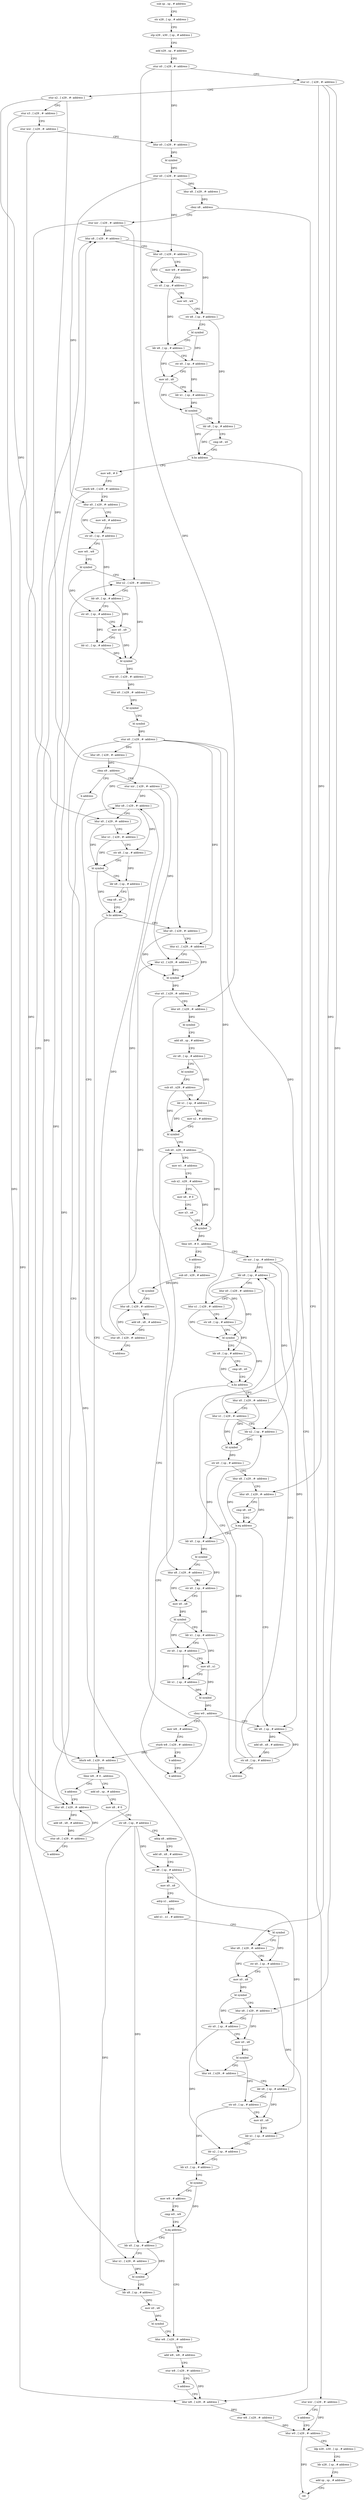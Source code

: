 digraph "func" {
"128568" [label = "sub sp , sp , # address" ]
"128572" [label = "str x28 , [ sp , # address ]" ]
"128576" [label = "stp x29 , x30 , [ sp , # address ]" ]
"128580" [label = "add x29 , sp , # address" ]
"128584" [label = "stur x0 , [ x29 , #- address ]" ]
"128588" [label = "stur x1 , [ x29 , #- address ]" ]
"128592" [label = "stur x2 , [ x29 , #- address ]" ]
"128596" [label = "stur x3 , [ x29 , #- address ]" ]
"128600" [label = "stur wzr , [ x29 , #- address ]" ]
"128604" [label = "ldur x0 , [ x29 , #- address ]" ]
"128608" [label = "bl symbol" ]
"128612" [label = "stur x0 , [ x29 , #- address ]" ]
"128616" [label = "ldur x8 , [ x29 , #- address ]" ]
"128620" [label = "cbnz x8 , address" ]
"128632" [label = "stur xzr , [ x29 , #- address ]" ]
"128624" [label = "stur wzr , [ x29 , #- address ]" ]
"128636" [label = "ldur x8 , [ x29 , #- address ]" ]
"128628" [label = "b address" ]
"129272" [label = "ldur w0 , [ x29 , #- address ]" ]
"129264" [label = "ldur w8 , [ x29 , #- address ]" ]
"129268" [label = "stur w8 , [ x29 , #- address ]" ]
"128696" [label = "mov w8 , # 0" ]
"128700" [label = "sturb w8 , [ x29 , #- address ]" ]
"128704" [label = "ldur x0 , [ x29 , #- address ]" ]
"128708" [label = "mov w8 , # address" ]
"128712" [label = "str x0 , [ sp , # address ]" ]
"128716" [label = "mov w0 , w8" ]
"128720" [label = "bl symbol" ]
"128724" [label = "ldur x2 , [ x29 , #- address ]" ]
"128728" [label = "ldr x9 , [ sp , # address ]" ]
"128732" [label = "str x0 , [ sp , # address ]" ]
"128736" [label = "mov x0 , x9" ]
"128740" [label = "ldr x1 , [ sp , # address ]" ]
"128744" [label = "bl symbol" ]
"128748" [label = "stur x0 , [ x29 , #- address ]" ]
"128752" [label = "ldur x0 , [ x29 , #- address ]" ]
"128756" [label = "bl symbol" ]
"128760" [label = "bl symbol" ]
"128764" [label = "stur x0 , [ x29 , #- address ]" ]
"128768" [label = "ldur x9 , [ x29 , #- address ]" ]
"128772" [label = "cbnz x9 , address" ]
"128780" [label = "stur xzr , [ x29 , #- address ]" ]
"128776" [label = "b address" ]
"129276" [label = "ldp x29 , x30 , [ sp , # address ]" ]
"129280" [label = "ldr x28 , [ sp , # address ]" ]
"129284" [label = "add sp , sp , # address" ]
"129288" [label = "ret" ]
"128784" [label = "ldur x8 , [ x29 , #- address ]" ]
"129248" [label = "ldur x8 , [ x29 , #- address ]" ]
"129080" [label = "ldurb w8 , [ x29 , #- address ]" ]
"129084" [label = "tbnz w8 , # 0 , address" ]
"129092" [label = "add x0 , sp , # address" ]
"129088" [label = "b address" ]
"128816" [label = "ldur x0 , [ x29 , #- address ]" ]
"128820" [label = "ldur x1 , [ x29 , #- address ]" ]
"128824" [label = "ldur x2 , [ x29 , #- address ]" ]
"128828" [label = "bl symbol" ]
"128832" [label = "stur x0 , [ x29 , #- address ]" ]
"128836" [label = "ldur x0 , [ x29 , #- address ]" ]
"128840" [label = "bl symbol" ]
"128844" [label = "add x8 , sp , # address" ]
"128848" [label = "str x8 , [ sp , # address ]" ]
"128852" [label = "bl symbol" ]
"128856" [label = "sub x0 , x29 , # address" ]
"128860" [label = "ldr x1 , [ sp , # address ]" ]
"128864" [label = "mov x2 , # address" ]
"128868" [label = "bl symbol" ]
"128872" [label = "sub x0 , x29 , # address" ]
"129252" [label = "add x8 , x8 , # address" ]
"129256" [label = "stur x8 , [ x29 , #- address ]" ]
"129260" [label = "b address" ]
"129096" [label = "mov x8 , # 0" ]
"129100" [label = "str x8 , [ sp , # address ]" ]
"129104" [label = "adrp x8 , address" ]
"129108" [label = "add x8 , x8 , # address" ]
"129112" [label = "str x0 , [ sp , # address ]" ]
"129116" [label = "mov x0 , x8" ]
"129120" [label = "adrp x1 , address" ]
"129124" [label = "add x1 , x1 , # address" ]
"129128" [label = "bl symbol" ]
"129132" [label = "ldur x8 , [ x29 , #- address ]" ]
"129136" [label = "str x0 , [ sp , # address ]" ]
"129140" [label = "mov x0 , x8" ]
"129144" [label = "bl symbol" ]
"129148" [label = "ldur x8 , [ x29 , #- address ]" ]
"129152" [label = "str x0 , [ sp , # address ]" ]
"129156" [label = "mov x0 , x8" ]
"129160" [label = "bl symbol" ]
"129164" [label = "ldur x4 , [ x29 , #- address ]" ]
"129168" [label = "ldr x8 , [ sp , # address ]" ]
"129172" [label = "str x0 , [ sp , # address ]" ]
"129176" [label = "mov x0 , x8" ]
"129180" [label = "ldr x1 , [ sp , # address ]" ]
"129184" [label = "ldr x2 , [ sp , # address ]" ]
"129188" [label = "ldr x3 , [ sp , # address ]" ]
"129192" [label = "bl symbol" ]
"129196" [label = "mov w9 , # address" ]
"129200" [label = "cmp w0 , w9" ]
"129204" [label = "b.eq address" ]
"129232" [label = "ldur w8 , [ x29 , #- address ]" ]
"129208" [label = "ldr x0 , [ sp , # address ]" ]
"128904" [label = "str xzr , [ sp , # address ]" ]
"128908" [label = "ldr x8 , [ sp , # address ]" ]
"128900" [label = "b address" ]
"129056" [label = "sub x0 , x29 , # address" ]
"128640" [label = "ldur x0 , [ x29 , #- address ]" ]
"128644" [label = "mov w9 , # address" ]
"128648" [label = "str x0 , [ sp , # address ]" ]
"128652" [label = "mov w0 , w9" ]
"128656" [label = "str x8 , [ sp , # address ]" ]
"128660" [label = "bl symbol" ]
"128664" [label = "ldr x8 , [ sp , # address ]" ]
"128668" [label = "str x0 , [ sp , # address ]" ]
"128672" [label = "mov x0 , x8" ]
"128676" [label = "ldr x1 , [ sp , # address ]" ]
"128680" [label = "bl symbol" ]
"128684" [label = "ldr x8 , [ sp , # address ]" ]
"128688" [label = "cmp x8 , x0" ]
"128692" [label = "b.hs address" ]
"129236" [label = "add w8 , w8 , # address" ]
"129240" [label = "stur w8 , [ x29 , #- address ]" ]
"129244" [label = "b address" ]
"129212" [label = "ldur x1 , [ x29 , #- address ]" ]
"129216" [label = "bl symbol" ]
"129220" [label = "ldr x8 , [ sp , # address ]" ]
"129224" [label = "mov x0 , x8" ]
"129228" [label = "bl symbol" ]
"129052" [label = "b address" ]
"128940" [label = "ldur x0 , [ x29 , #- address ]" ]
"128944" [label = "ldur x1 , [ x29 , #- address ]" ]
"128948" [label = "ldr x2 , [ sp , # address ]" ]
"128952" [label = "bl symbol" ]
"128956" [label = "str x0 , [ sp , # address ]" ]
"128960" [label = "ldur x8 , [ x29 , #- address ]" ]
"128964" [label = "ldur x9 , [ x29 , #- address ]" ]
"128968" [label = "cmp x8 , x9" ]
"128972" [label = "b.eq address" ]
"129036" [label = "ldr x8 , [ sp , # address ]" ]
"128976" [label = "ldr x0 , [ sp , # address ]" ]
"129060" [label = "bl symbol" ]
"129064" [label = "ldur x8 , [ x29 , #- address ]" ]
"129068" [label = "add x8 , x8 , # address" ]
"129072" [label = "stur x8 , [ x29 , #- address ]" ]
"129076" [label = "b address" ]
"128876" [label = "mov w1 , # address" ]
"128880" [label = "sub x2 , x29 , # address" ]
"128884" [label = "mov x8 , # 0" ]
"128888" [label = "mov x3 , x8" ]
"128892" [label = "bl symbol" ]
"128896" [label = "tbnz w0 , # 0 , address" ]
"129040" [label = "add x8 , x8 , # address" ]
"129044" [label = "str x8 , [ sp , # address ]" ]
"129048" [label = "b address" ]
"128980" [label = "bl symbol" ]
"128984" [label = "ldur x8 , [ x29 , #- address ]" ]
"128988" [label = "str x0 , [ sp , # address ]" ]
"128992" [label = "mov x0 , x8" ]
"128996" [label = "bl symbol" ]
"129000" [label = "ldr x1 , [ sp , # address ]" ]
"129004" [label = "str x0 , [ sp , # address ]" ]
"129008" [label = "mov x0 , x1" ]
"129012" [label = "ldr x1 , [ sp , # address ]" ]
"129016" [label = "bl symbol" ]
"129020" [label = "cbnz w0 , address" ]
"129024" [label = "mov w8 , # address" ]
"128788" [label = "ldur x0 , [ x29 , #- address ]" ]
"128792" [label = "ldur x1 , [ x29 , #- address ]" ]
"128796" [label = "str x8 , [ sp , # address ]" ]
"128800" [label = "bl symbol" ]
"128804" [label = "ldr x8 , [ sp , # address ]" ]
"128808" [label = "cmp x8 , x0" ]
"128812" [label = "b.hs address" ]
"128912" [label = "ldur x0 , [ x29 , #- address ]" ]
"128916" [label = "ldur x1 , [ x29 , #- address ]" ]
"128920" [label = "str x8 , [ sp , # address ]" ]
"128924" [label = "bl symbol" ]
"128928" [label = "ldr x8 , [ sp , # address ]" ]
"128932" [label = "cmp x8 , x0" ]
"128936" [label = "b.hs address" ]
"129028" [label = "sturb w8 , [ x29 , #- address ]" ]
"129032" [label = "b address" ]
"128568" -> "128572" [ label = "CFG" ]
"128572" -> "128576" [ label = "CFG" ]
"128576" -> "128580" [ label = "CFG" ]
"128580" -> "128584" [ label = "CFG" ]
"128584" -> "128588" [ label = "CFG" ]
"128584" -> "128604" [ label = "DFG" ]
"128584" -> "128836" [ label = "DFG" ]
"128588" -> "128592" [ label = "CFG" ]
"128588" -> "129132" [ label = "DFG" ]
"128588" -> "129148" [ label = "DFG" ]
"128588" -> "128964" [ label = "DFG" ]
"128592" -> "128596" [ label = "CFG" ]
"128592" -> "128788" [ label = "DFG" ]
"128592" -> "128816" [ label = "DFG" ]
"128596" -> "128600" [ label = "CFG" ]
"128596" -> "129212" [ label = "DFG" ]
"128600" -> "128604" [ label = "CFG" ]
"128600" -> "129264" [ label = "DFG" ]
"128604" -> "128608" [ label = "DFG" ]
"128608" -> "128612" [ label = "DFG" ]
"128612" -> "128616" [ label = "DFG" ]
"128612" -> "128640" [ label = "DFG" ]
"128612" -> "128704" [ label = "DFG" ]
"128616" -> "128620" [ label = "DFG" ]
"128620" -> "128632" [ label = "CFG" ]
"128620" -> "128624" [ label = "CFG" ]
"128632" -> "128636" [ label = "DFG" ]
"128632" -> "128724" [ label = "DFG" ]
"128632" -> "129248" [ label = "DFG" ]
"128624" -> "128628" [ label = "CFG" ]
"128624" -> "129272" [ label = "DFG" ]
"128636" -> "128640" [ label = "CFG" ]
"128636" -> "128656" [ label = "DFG" ]
"128628" -> "129272" [ label = "CFG" ]
"129272" -> "129276" [ label = "CFG" ]
"129272" -> "129288" [ label = "DFG" ]
"129264" -> "129268" [ label = "DFG" ]
"129268" -> "129272" [ label = "DFG" ]
"128696" -> "128700" [ label = "CFG" ]
"128700" -> "128704" [ label = "CFG" ]
"128700" -> "129080" [ label = "DFG" ]
"128704" -> "128708" [ label = "CFG" ]
"128704" -> "128712" [ label = "DFG" ]
"128708" -> "128712" [ label = "CFG" ]
"128712" -> "128716" [ label = "CFG" ]
"128712" -> "128728" [ label = "DFG" ]
"128716" -> "128720" [ label = "CFG" ]
"128720" -> "128724" [ label = "CFG" ]
"128720" -> "128732" [ label = "DFG" ]
"128724" -> "128728" [ label = "CFG" ]
"128724" -> "128744" [ label = "DFG" ]
"128728" -> "128732" [ label = "CFG" ]
"128728" -> "128736" [ label = "DFG" ]
"128732" -> "128736" [ label = "CFG" ]
"128732" -> "128740" [ label = "DFG" ]
"128736" -> "128740" [ label = "CFG" ]
"128736" -> "128744" [ label = "DFG" ]
"128740" -> "128744" [ label = "DFG" ]
"128744" -> "128748" [ label = "DFG" ]
"128748" -> "128752" [ label = "DFG" ]
"128752" -> "128756" [ label = "DFG" ]
"128756" -> "128760" [ label = "CFG" ]
"128760" -> "128764" [ label = "DFG" ]
"128764" -> "128768" [ label = "DFG" ]
"128764" -> "128792" [ label = "DFG" ]
"128764" -> "128820" [ label = "DFG" ]
"128764" -> "129164" [ label = "DFG" ]
"128764" -> "128916" [ label = "DFG" ]
"128764" -> "128944" [ label = "DFG" ]
"128768" -> "128772" [ label = "DFG" ]
"128772" -> "128780" [ label = "CFG" ]
"128772" -> "128776" [ label = "CFG" ]
"128780" -> "128784" [ label = "DFG" ]
"128780" -> "128824" [ label = "DFG" ]
"128780" -> "129064" [ label = "DFG" ]
"128776" -> "129248" [ label = "CFG" ]
"129276" -> "129280" [ label = "CFG" ]
"129280" -> "129284" [ label = "CFG" ]
"129284" -> "129288" [ label = "CFG" ]
"128784" -> "128788" [ label = "CFG" ]
"128784" -> "128796" [ label = "DFG" ]
"129248" -> "129252" [ label = "DFG" ]
"129080" -> "129084" [ label = "DFG" ]
"129084" -> "129092" [ label = "CFG" ]
"129084" -> "129088" [ label = "CFG" ]
"129092" -> "129096" [ label = "CFG" ]
"129088" -> "129248" [ label = "CFG" ]
"128816" -> "128820" [ label = "CFG" ]
"128816" -> "128828" [ label = "DFG" ]
"128820" -> "128824" [ label = "CFG" ]
"128820" -> "128828" [ label = "DFG" ]
"128824" -> "128828" [ label = "DFG" ]
"128828" -> "128832" [ label = "DFG" ]
"128832" -> "128836" [ label = "CFG" ]
"128832" -> "128984" [ label = "DFG" ]
"128836" -> "128840" [ label = "DFG" ]
"128840" -> "128844" [ label = "CFG" ]
"128844" -> "128848" [ label = "CFG" ]
"128848" -> "128852" [ label = "CFG" ]
"128848" -> "128860" [ label = "DFG" ]
"128852" -> "128856" [ label = "CFG" ]
"128856" -> "128860" [ label = "CFG" ]
"128856" -> "128868" [ label = "DFG" ]
"128860" -> "128864" [ label = "CFG" ]
"128860" -> "128868" [ label = "DFG" ]
"128864" -> "128868" [ label = "CFG" ]
"128868" -> "128872" [ label = "CFG" ]
"128872" -> "128876" [ label = "CFG" ]
"128872" -> "128892" [ label = "DFG" ]
"129252" -> "129256" [ label = "DFG" ]
"129256" -> "129260" [ label = "CFG" ]
"129256" -> "128636" [ label = "DFG" ]
"129256" -> "128724" [ label = "DFG" ]
"129256" -> "129248" [ label = "DFG" ]
"129260" -> "128636" [ label = "CFG" ]
"129096" -> "129100" [ label = "CFG" ]
"129100" -> "129104" [ label = "CFG" ]
"129100" -> "129208" [ label = "DFG" ]
"129100" -> "129220" [ label = "DFG" ]
"129100" -> "129112" [ label = "DFG" ]
"129104" -> "129108" [ label = "CFG" ]
"129108" -> "129112" [ label = "CFG" ]
"129112" -> "129116" [ label = "CFG" ]
"129112" -> "129168" [ label = "DFG" ]
"129116" -> "129120" [ label = "CFG" ]
"129120" -> "129124" [ label = "CFG" ]
"129124" -> "129128" [ label = "CFG" ]
"129128" -> "129132" [ label = "CFG" ]
"129128" -> "129136" [ label = "DFG" ]
"129132" -> "129136" [ label = "CFG" ]
"129132" -> "129140" [ label = "DFG" ]
"129136" -> "129140" [ label = "CFG" ]
"129136" -> "129180" [ label = "DFG" ]
"129140" -> "129144" [ label = "DFG" ]
"129144" -> "129148" [ label = "CFG" ]
"129144" -> "129152" [ label = "DFG" ]
"129148" -> "129152" [ label = "CFG" ]
"129148" -> "129156" [ label = "DFG" ]
"129152" -> "129156" [ label = "CFG" ]
"129152" -> "129184" [ label = "DFG" ]
"129156" -> "129160" [ label = "DFG" ]
"129160" -> "129164" [ label = "CFG" ]
"129160" -> "129172" [ label = "DFG" ]
"129164" -> "129168" [ label = "CFG" ]
"129168" -> "129172" [ label = "CFG" ]
"129168" -> "129176" [ label = "DFG" ]
"129172" -> "129176" [ label = "CFG" ]
"129172" -> "129188" [ label = "DFG" ]
"129176" -> "129180" [ label = "CFG" ]
"129180" -> "129184" [ label = "CFG" ]
"129184" -> "129188" [ label = "CFG" ]
"129188" -> "129192" [ label = "CFG" ]
"129192" -> "129196" [ label = "CFG" ]
"129192" -> "129204" [ label = "DFG" ]
"129196" -> "129200" [ label = "CFG" ]
"129200" -> "129204" [ label = "CFG" ]
"129204" -> "129232" [ label = "CFG" ]
"129204" -> "129208" [ label = "CFG" ]
"129232" -> "129236" [ label = "CFG" ]
"129208" -> "129212" [ label = "CFG" ]
"129208" -> "129216" [ label = "DFG" ]
"128904" -> "128908" [ label = "DFG" ]
"128904" -> "128948" [ label = "DFG" ]
"128904" -> "129036" [ label = "DFG" ]
"128908" -> "128912" [ label = "CFG" ]
"128908" -> "128920" [ label = "DFG" ]
"128900" -> "129056" [ label = "CFG" ]
"129056" -> "129060" [ label = "DFG" ]
"128640" -> "128644" [ label = "CFG" ]
"128640" -> "128648" [ label = "DFG" ]
"128644" -> "128648" [ label = "CFG" ]
"128648" -> "128652" [ label = "CFG" ]
"128648" -> "128664" [ label = "DFG" ]
"128652" -> "128656" [ label = "CFG" ]
"128656" -> "128660" [ label = "CFG" ]
"128656" -> "128684" [ label = "DFG" ]
"128660" -> "128664" [ label = "CFG" ]
"128660" -> "128668" [ label = "DFG" ]
"128664" -> "128668" [ label = "CFG" ]
"128664" -> "128672" [ label = "DFG" ]
"128668" -> "128672" [ label = "CFG" ]
"128668" -> "128676" [ label = "DFG" ]
"128672" -> "128676" [ label = "CFG" ]
"128672" -> "128680" [ label = "DFG" ]
"128676" -> "128680" [ label = "DFG" ]
"128680" -> "128684" [ label = "CFG" ]
"128680" -> "128692" [ label = "DFG" ]
"128684" -> "128688" [ label = "CFG" ]
"128684" -> "128692" [ label = "DFG" ]
"128688" -> "128692" [ label = "CFG" ]
"128692" -> "129264" [ label = "CFG" ]
"128692" -> "128696" [ label = "CFG" ]
"129236" -> "129240" [ label = "CFG" ]
"129240" -> "129244" [ label = "CFG" ]
"129240" -> "129264" [ label = "DFG" ]
"129244" -> "129264" [ label = "CFG" ]
"129212" -> "129216" [ label = "DFG" ]
"129216" -> "129220" [ label = "CFG" ]
"129220" -> "129224" [ label = "DFG" ]
"129224" -> "129228" [ label = "DFG" ]
"129228" -> "129232" [ label = "CFG" ]
"129052" -> "128872" [ label = "CFG" ]
"128940" -> "128944" [ label = "CFG" ]
"128940" -> "128952" [ label = "DFG" ]
"128944" -> "128948" [ label = "CFG" ]
"128944" -> "128952" [ label = "DFG" ]
"128948" -> "128952" [ label = "DFG" ]
"128952" -> "128956" [ label = "DFG" ]
"128956" -> "128960" [ label = "CFG" ]
"128956" -> "128976" [ label = "DFG" ]
"128960" -> "128964" [ label = "CFG" ]
"128960" -> "128972" [ label = "DFG" ]
"128964" -> "128968" [ label = "CFG" ]
"128964" -> "128972" [ label = "DFG" ]
"128968" -> "128972" [ label = "CFG" ]
"128972" -> "129036" [ label = "CFG" ]
"128972" -> "128976" [ label = "CFG" ]
"129036" -> "129040" [ label = "DFG" ]
"128976" -> "128980" [ label = "DFG" ]
"129060" -> "129064" [ label = "CFG" ]
"129064" -> "129068" [ label = "DFG" ]
"129068" -> "129072" [ label = "DFG" ]
"129072" -> "129076" [ label = "CFG" ]
"129072" -> "128784" [ label = "DFG" ]
"129072" -> "128824" [ label = "DFG" ]
"129072" -> "129064" [ label = "DFG" ]
"129076" -> "128784" [ label = "CFG" ]
"128876" -> "128880" [ label = "CFG" ]
"128880" -> "128884" [ label = "CFG" ]
"128880" -> "128892" [ label = "DFG" ]
"128884" -> "128888" [ label = "CFG" ]
"128888" -> "128892" [ label = "CFG" ]
"128892" -> "128896" [ label = "DFG" ]
"128896" -> "128904" [ label = "CFG" ]
"128896" -> "128900" [ label = "CFG" ]
"129040" -> "129044" [ label = "DFG" ]
"129044" -> "129048" [ label = "CFG" ]
"129044" -> "128908" [ label = "DFG" ]
"129044" -> "128948" [ label = "DFG" ]
"129044" -> "129036" [ label = "DFG" ]
"129048" -> "128908" [ label = "CFG" ]
"128980" -> "128984" [ label = "CFG" ]
"128980" -> "128988" [ label = "DFG" ]
"128984" -> "128988" [ label = "CFG" ]
"128984" -> "128992" [ label = "DFG" ]
"128988" -> "128992" [ label = "CFG" ]
"128988" -> "129000" [ label = "DFG" ]
"128992" -> "128996" [ label = "DFG" ]
"128996" -> "129000" [ label = "CFG" ]
"128996" -> "129004" [ label = "DFG" ]
"129000" -> "129004" [ label = "CFG" ]
"129000" -> "129008" [ label = "DFG" ]
"129004" -> "129008" [ label = "CFG" ]
"129004" -> "129012" [ label = "DFG" ]
"129008" -> "129012" [ label = "CFG" ]
"129008" -> "129016" [ label = "DFG" ]
"129012" -> "129016" [ label = "DFG" ]
"129016" -> "129020" [ label = "DFG" ]
"129020" -> "129036" [ label = "CFG" ]
"129020" -> "129024" [ label = "CFG" ]
"129024" -> "129028" [ label = "CFG" ]
"128788" -> "128792" [ label = "CFG" ]
"128788" -> "128800" [ label = "DFG" ]
"128792" -> "128796" [ label = "CFG" ]
"128792" -> "128800" [ label = "DFG" ]
"128796" -> "128800" [ label = "CFG" ]
"128796" -> "128804" [ label = "DFG" ]
"128800" -> "128804" [ label = "CFG" ]
"128800" -> "128812" [ label = "DFG" ]
"128804" -> "128808" [ label = "CFG" ]
"128804" -> "128812" [ label = "DFG" ]
"128808" -> "128812" [ label = "CFG" ]
"128812" -> "129080" [ label = "CFG" ]
"128812" -> "128816" [ label = "CFG" ]
"128912" -> "128916" [ label = "CFG" ]
"128912" -> "128924" [ label = "DFG" ]
"128916" -> "128920" [ label = "CFG" ]
"128916" -> "128924" [ label = "DFG" ]
"128920" -> "128924" [ label = "CFG" ]
"128920" -> "128928" [ label = "DFG" ]
"128924" -> "128928" [ label = "CFG" ]
"128924" -> "128936" [ label = "DFG" ]
"128928" -> "128932" [ label = "CFG" ]
"128928" -> "128936" [ label = "DFG" ]
"128932" -> "128936" [ label = "CFG" ]
"128936" -> "129052" [ label = "CFG" ]
"128936" -> "128940" [ label = "CFG" ]
"129028" -> "129032" [ label = "CFG" ]
"129028" -> "129080" [ label = "DFG" ]
"129032" -> "129052" [ label = "CFG" ]
}
